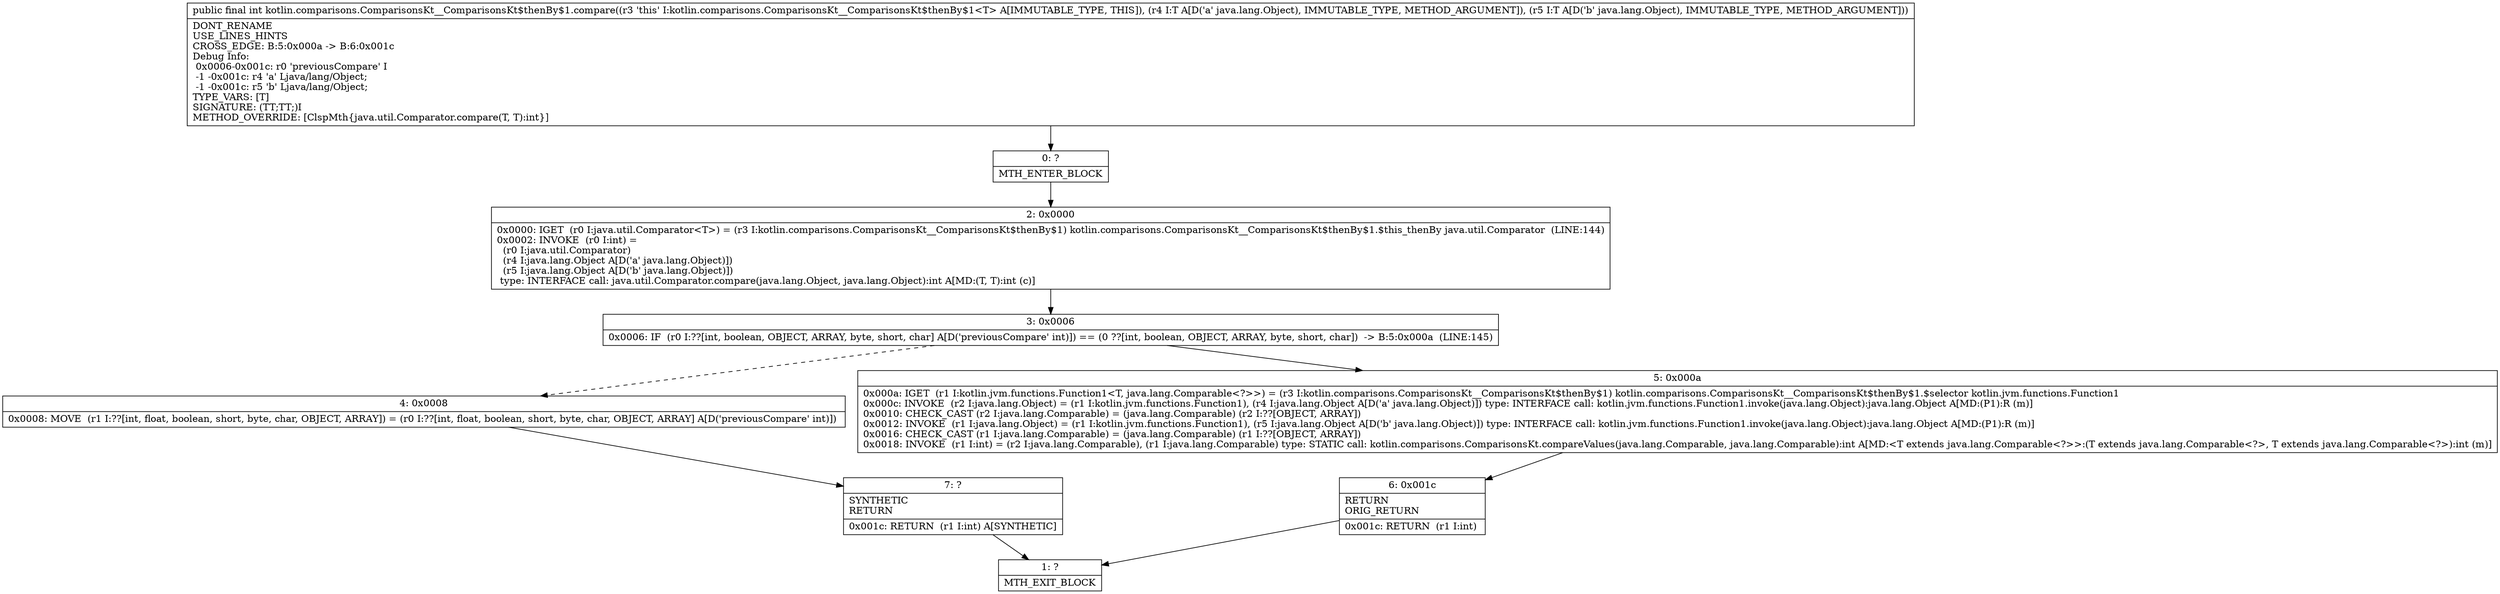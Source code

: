 digraph "CFG forkotlin.comparisons.ComparisonsKt__ComparisonsKt$thenBy$1.compare(Ljava\/lang\/Object;Ljava\/lang\/Object;)I" {
Node_0 [shape=record,label="{0\:\ ?|MTH_ENTER_BLOCK\l}"];
Node_2 [shape=record,label="{2\:\ 0x0000|0x0000: IGET  (r0 I:java.util.Comparator\<T\>) = (r3 I:kotlin.comparisons.ComparisonsKt__ComparisonsKt$thenBy$1) kotlin.comparisons.ComparisonsKt__ComparisonsKt$thenBy$1.$this_thenBy java.util.Comparator  (LINE:144)\l0x0002: INVOKE  (r0 I:int) = \l  (r0 I:java.util.Comparator)\l  (r4 I:java.lang.Object A[D('a' java.lang.Object)])\l  (r5 I:java.lang.Object A[D('b' java.lang.Object)])\l type: INTERFACE call: java.util.Comparator.compare(java.lang.Object, java.lang.Object):int A[MD:(T, T):int (c)]\l}"];
Node_3 [shape=record,label="{3\:\ 0x0006|0x0006: IF  (r0 I:??[int, boolean, OBJECT, ARRAY, byte, short, char] A[D('previousCompare' int)]) == (0 ??[int, boolean, OBJECT, ARRAY, byte, short, char])  \-\> B:5:0x000a  (LINE:145)\l}"];
Node_4 [shape=record,label="{4\:\ 0x0008|0x0008: MOVE  (r1 I:??[int, float, boolean, short, byte, char, OBJECT, ARRAY]) = (r0 I:??[int, float, boolean, short, byte, char, OBJECT, ARRAY] A[D('previousCompare' int)]) \l}"];
Node_7 [shape=record,label="{7\:\ ?|SYNTHETIC\lRETURN\l|0x001c: RETURN  (r1 I:int) A[SYNTHETIC]\l}"];
Node_1 [shape=record,label="{1\:\ ?|MTH_EXIT_BLOCK\l}"];
Node_5 [shape=record,label="{5\:\ 0x000a|0x000a: IGET  (r1 I:kotlin.jvm.functions.Function1\<T, java.lang.Comparable\<?\>\>) = (r3 I:kotlin.comparisons.ComparisonsKt__ComparisonsKt$thenBy$1) kotlin.comparisons.ComparisonsKt__ComparisonsKt$thenBy$1.$selector kotlin.jvm.functions.Function1 \l0x000c: INVOKE  (r2 I:java.lang.Object) = (r1 I:kotlin.jvm.functions.Function1), (r4 I:java.lang.Object A[D('a' java.lang.Object)]) type: INTERFACE call: kotlin.jvm.functions.Function1.invoke(java.lang.Object):java.lang.Object A[MD:(P1):R (m)]\l0x0010: CHECK_CAST (r2 I:java.lang.Comparable) = (java.lang.Comparable) (r2 I:??[OBJECT, ARRAY]) \l0x0012: INVOKE  (r1 I:java.lang.Object) = (r1 I:kotlin.jvm.functions.Function1), (r5 I:java.lang.Object A[D('b' java.lang.Object)]) type: INTERFACE call: kotlin.jvm.functions.Function1.invoke(java.lang.Object):java.lang.Object A[MD:(P1):R (m)]\l0x0016: CHECK_CAST (r1 I:java.lang.Comparable) = (java.lang.Comparable) (r1 I:??[OBJECT, ARRAY]) \l0x0018: INVOKE  (r1 I:int) = (r2 I:java.lang.Comparable), (r1 I:java.lang.Comparable) type: STATIC call: kotlin.comparisons.ComparisonsKt.compareValues(java.lang.Comparable, java.lang.Comparable):int A[MD:\<T extends java.lang.Comparable\<?\>\>:(T extends java.lang.Comparable\<?\>, T extends java.lang.Comparable\<?\>):int (m)]\l}"];
Node_6 [shape=record,label="{6\:\ 0x001c|RETURN\lORIG_RETURN\l|0x001c: RETURN  (r1 I:int) \l}"];
MethodNode[shape=record,label="{public final int kotlin.comparisons.ComparisonsKt__ComparisonsKt$thenBy$1.compare((r3 'this' I:kotlin.comparisons.ComparisonsKt__ComparisonsKt$thenBy$1\<T\> A[IMMUTABLE_TYPE, THIS]), (r4 I:T A[D('a' java.lang.Object), IMMUTABLE_TYPE, METHOD_ARGUMENT]), (r5 I:T A[D('b' java.lang.Object), IMMUTABLE_TYPE, METHOD_ARGUMENT]))  | DONT_RENAME\lUSE_LINES_HINTS\lCROSS_EDGE: B:5:0x000a \-\> B:6:0x001c\lDebug Info:\l  0x0006\-0x001c: r0 'previousCompare' I\l  \-1 \-0x001c: r4 'a' Ljava\/lang\/Object;\l  \-1 \-0x001c: r5 'b' Ljava\/lang\/Object;\lTYPE_VARS: [T]\lSIGNATURE: (TT;TT;)I\lMETHOD_OVERRIDE: [ClspMth\{java.util.Comparator.compare(T, T):int\}]\l}"];
MethodNode -> Node_0;Node_0 -> Node_2;
Node_2 -> Node_3;
Node_3 -> Node_4[style=dashed];
Node_3 -> Node_5;
Node_4 -> Node_7;
Node_7 -> Node_1;
Node_5 -> Node_6;
Node_6 -> Node_1;
}

